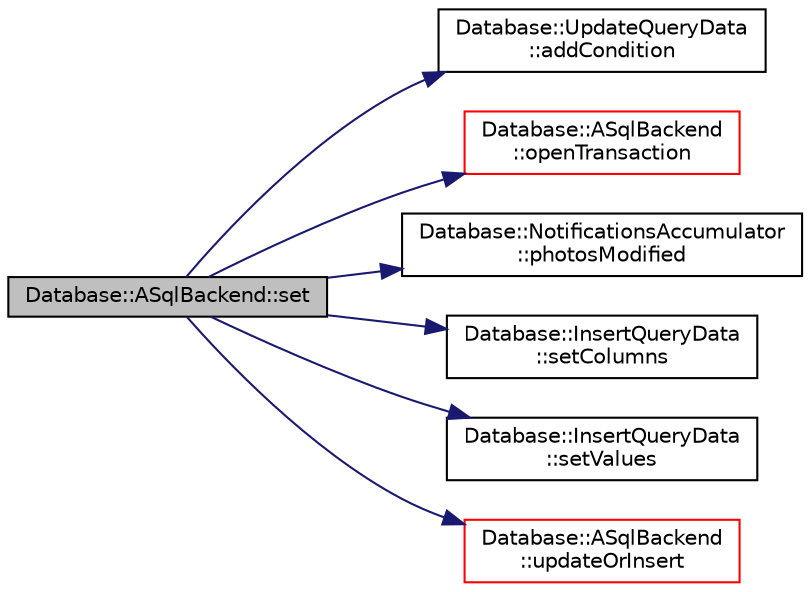 digraph "Database::ASqlBackend::set"
{
 // LATEX_PDF_SIZE
  edge [fontname="Helvetica",fontsize="10",labelfontname="Helvetica",labelfontsize="10"];
  node [fontname="Helvetica",fontsize="10",shape=record];
  rankdir="LR";
  Node1 [label="Database::ASqlBackend::set",height=0.2,width=0.4,color="black", fillcolor="grey75", style="filled", fontcolor="black",tooltip="set flag for photo to given value"];
  Node1 -> Node2 [color="midnightblue",fontsize="10",style="solid",fontname="Helvetica"];
  Node2 [label="Database::UpdateQueryData\l::addCondition",height=0.2,width=0.4,color="black", fillcolor="white", style="filled",URL="$class_database_1_1_update_query_data.html#a442190800f635dc51c4fec6faf02b2b2",tooltip=" "];
  Node1 -> Node3 [color="midnightblue",fontsize="10",style="solid",fontname="Helvetica"];
  Node3 [label="Database::ASqlBackend\l::openTransaction",height=0.2,width=0.4,color="red", fillcolor="white", style="filled",URL="$class_database_1_1_a_sql_backend.html#a4311855344703cfc5f8a044e1a0303d2",tooltip="begin transaction"];
  Node1 -> Node5 [color="midnightblue",fontsize="10",style="solid",fontname="Helvetica"];
  Node5 [label="Database::NotificationsAccumulator\l::photosModified",height=0.2,width=0.4,color="black", fillcolor="white", style="filled",URL="$class_database_1_1_notifications_accumulator.html#a51f4c9699c114aeb027fea408670c6a8",tooltip=" "];
  Node1 -> Node6 [color="midnightblue",fontsize="10",style="solid",fontname="Helvetica"];
  Node6 [label="Database::InsertQueryData\l::setColumns",height=0.2,width=0.4,color="black", fillcolor="white", style="filled",URL="$class_database_1_1_insert_query_data.html#ad5559c694413325527ab752c01dd1ca8",tooltip=" "];
  Node1 -> Node7 [color="midnightblue",fontsize="10",style="solid",fontname="Helvetica"];
  Node7 [label="Database::InsertQueryData\l::setValues",height=0.2,width=0.4,color="black", fillcolor="white", style="filled",URL="$class_database_1_1_insert_query_data.html#a5140196bba75c14512d5f967bd6ee152",tooltip=" "];
  Node1 -> Node8 [color="midnightblue",fontsize="10",style="solid",fontname="Helvetica"];
  Node8 [label="Database::ASqlBackend\l::updateOrInsert",height=0.2,width=0.4,color="red", fillcolor="white", style="filled",URL="$class_database_1_1_a_sql_backend.html#a42b7acb6e6a11a44e53f0ea80c920690",tooltip="insert data to database or upgrade existing entries."];
}
